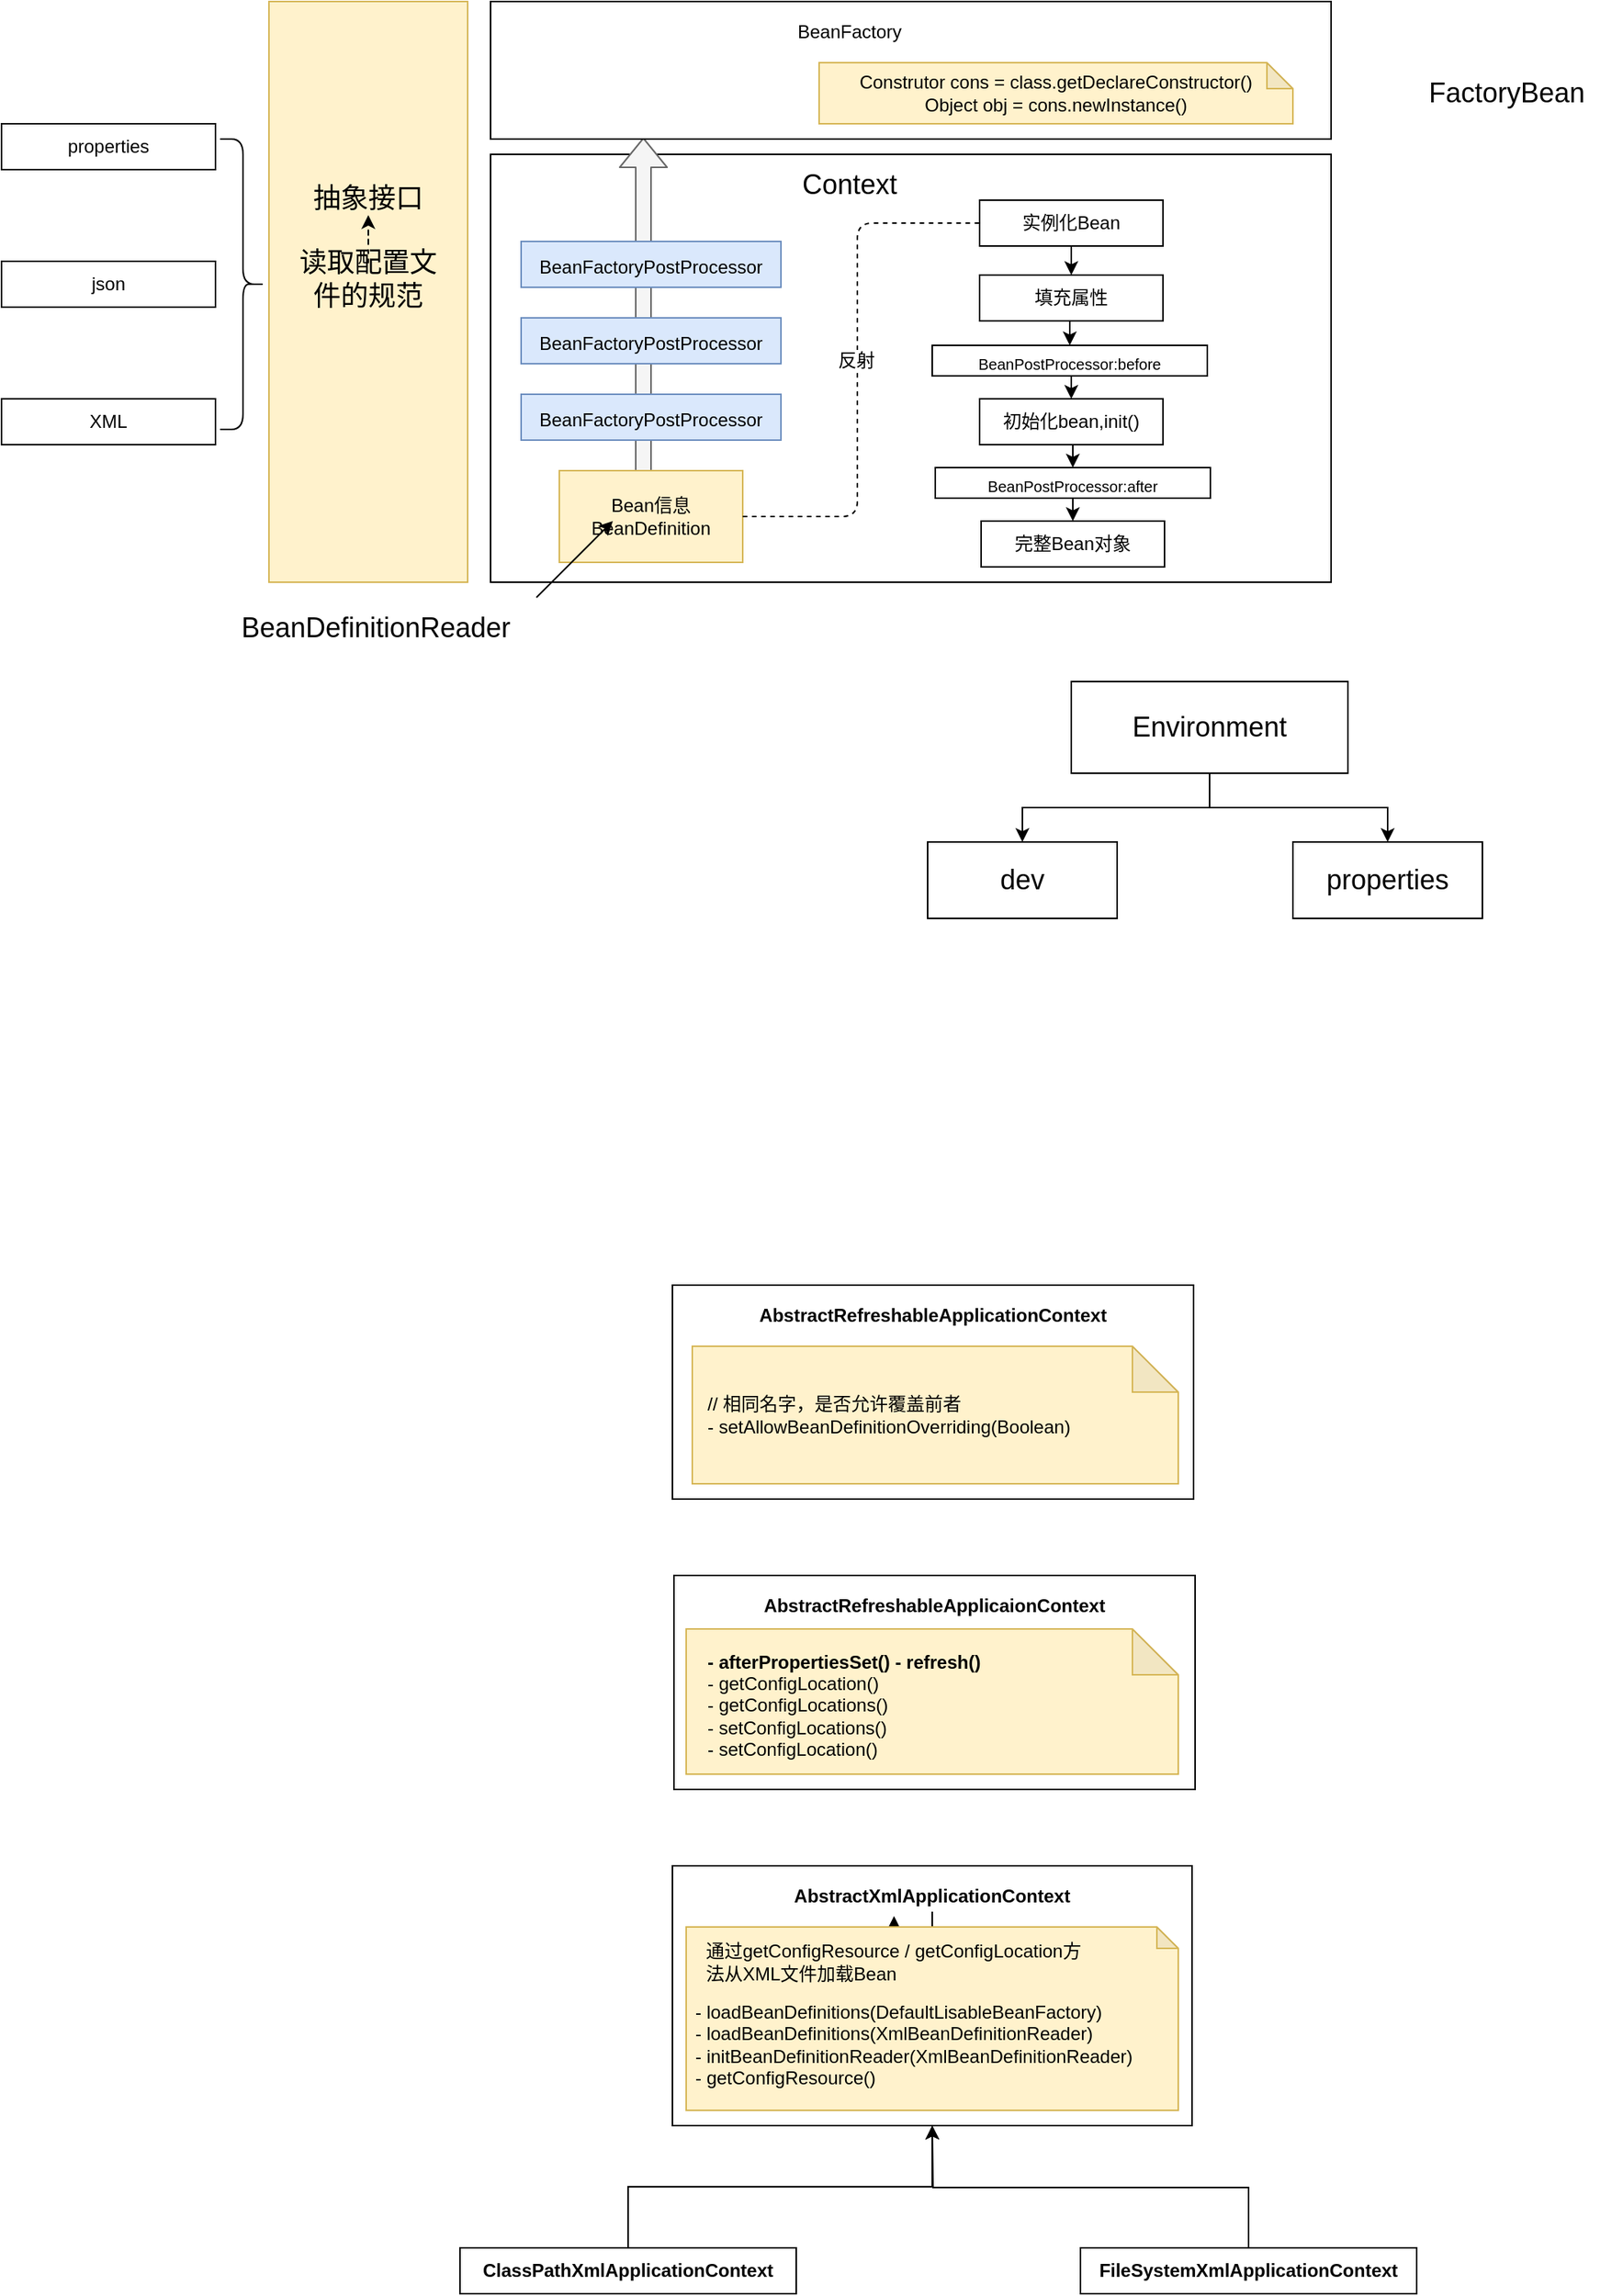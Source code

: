<mxfile version="14.9.4" type="github">
  <diagram id="Z3F_tw3M94czRbGclj0P" name="Page-1">
    <mxGraphModel dx="769" dy="793" grid="1" gridSize="10" guides="1" tooltips="1" connect="1" arrows="1" fold="1" page="1" pageScale="1" pageWidth="827" pageHeight="1169" math="0" shadow="0">
      <root>
        <mxCell id="0" />
        <mxCell id="1" parent="0" />
        <mxCell id="5_GDiPNU9crS0oqPosvT-9" value="" style="rounded=0;whiteSpace=wrap;html=1;fontSize=18;" parent="1" vertex="1">
          <mxGeometry x="360" y="210" width="550" height="280" as="geometry" />
        </mxCell>
        <mxCell id="5_GDiPNU9crS0oqPosvT-41" value="" style="shape=flexArrow;endArrow=classic;html=1;fontSize=18;fillColor=#f5f5f5;strokeColor=#666666;" parent="1" edge="1">
          <mxGeometry width="50" height="50" relative="1" as="geometry">
            <mxPoint x="460" y="420" as="sourcePoint" />
            <mxPoint x="460" y="199" as="targetPoint" />
          </mxGeometry>
        </mxCell>
        <mxCell id="5_GDiPNU9crS0oqPosvT-1" value="XML" style="rounded=0;whiteSpace=wrap;html=1;" parent="1" vertex="1">
          <mxGeometry x="40" y="370" width="140" height="30" as="geometry" />
        </mxCell>
        <mxCell id="5_GDiPNU9crS0oqPosvT-3" value="json" style="rounded=0;whiteSpace=wrap;html=1;" parent="1" vertex="1">
          <mxGeometry x="40" y="280" width="140" height="30" as="geometry" />
        </mxCell>
        <mxCell id="5_GDiPNU9crS0oqPosvT-4" value="properties" style="rounded=0;whiteSpace=wrap;html=1;" parent="1" vertex="1">
          <mxGeometry x="40" y="190" width="140" height="30" as="geometry" />
        </mxCell>
        <mxCell id="5_GDiPNU9crS0oqPosvT-7" value="" style="shape=curlyBracket;whiteSpace=wrap;html=1;rounded=1;flipH=1;" parent="1" vertex="1">
          <mxGeometry x="183" y="200" width="30" height="190" as="geometry" />
        </mxCell>
        <mxCell id="5_GDiPNU9crS0oqPosvT-8" value="BeanDefinitionReader" style="text;html=1;strokeColor=none;fillColor=none;align=center;verticalAlign=middle;whiteSpace=wrap;rounded=0;fontSize=18;" parent="1" vertex="1">
          <mxGeometry x="215" y="510" width="140" height="20" as="geometry" />
        </mxCell>
        <mxCell id="5_GDiPNU9crS0oqPosvT-10" value="Context" style="text;html=1;strokeColor=none;fillColor=none;align=center;verticalAlign=middle;whiteSpace=wrap;rounded=0;fontSize=18;" parent="1" vertex="1">
          <mxGeometry x="575" y="220" width="40" height="20" as="geometry" />
        </mxCell>
        <mxCell id="5_GDiPNU9crS0oqPosvT-15" value="" style="group" parent="1" vertex="1" connectable="0">
          <mxGeometry x="215" y="110" width="130" height="380" as="geometry" />
        </mxCell>
        <mxCell id="5_GDiPNU9crS0oqPosvT-5" value="&lt;h2&gt;&lt;br&gt;&lt;/h2&gt;" style="rounded=0;whiteSpace=wrap;html=1;fillColor=#fff2cc;strokeColor=#d6b656;" parent="5_GDiPNU9crS0oqPosvT-15" vertex="1">
          <mxGeometry width="130" height="380.0" as="geometry" />
        </mxCell>
        <mxCell id="5_GDiPNU9crS0oqPosvT-11" value="抽象接口" style="text;html=1;strokeColor=none;fillColor=none;align=center;verticalAlign=middle;whiteSpace=wrap;rounded=0;fontSize=18;" parent="5_GDiPNU9crS0oqPosvT-15" vertex="1">
          <mxGeometry x="25" y="117.353" width="80" height="22.353" as="geometry" />
        </mxCell>
        <mxCell id="5_GDiPNU9crS0oqPosvT-40" value="" style="edgeStyle=orthogonalEdgeStyle;rounded=0;orthogonalLoop=1;jettySize=auto;html=1;dashed=1;fontSize=18;" parent="5_GDiPNU9crS0oqPosvT-15" source="5_GDiPNU9crS0oqPosvT-12" target="5_GDiPNU9crS0oqPosvT-11" edge="1">
          <mxGeometry relative="1" as="geometry" />
        </mxCell>
        <mxCell id="5_GDiPNU9crS0oqPosvT-12" value="读取配置文件的规范" style="text;html=1;strokeColor=none;fillColor=none;align=center;verticalAlign=middle;whiteSpace=wrap;rounded=0;fontSize=18;" parent="5_GDiPNU9crS0oqPosvT-15" vertex="1">
          <mxGeometry x="15" y="171.264" width="100" height="22.353" as="geometry" />
        </mxCell>
        <mxCell id="5_GDiPNU9crS0oqPosvT-17" value="" style="group" parent="1" vertex="1" connectable="0">
          <mxGeometry x="405" y="417" width="120" height="60" as="geometry" />
        </mxCell>
        <mxCell id="5_GDiPNU9crS0oqPosvT-14" value="" style="rounded=0;whiteSpace=wrap;html=1;fontSize=18;fillColor=#fff2cc;strokeColor=#d6b656;" parent="5_GDiPNU9crS0oqPosvT-17" vertex="1">
          <mxGeometry width="120" height="60" as="geometry" />
        </mxCell>
        <mxCell id="5_GDiPNU9crS0oqPosvT-16" value="Bean信息&lt;br&gt;BeanDefinition" style="text;html=1;strokeColor=none;fillColor=none;align=center;verticalAlign=middle;whiteSpace=wrap;rounded=0;fontSize=12;" parent="5_GDiPNU9crS0oqPosvT-17" vertex="1">
          <mxGeometry x="15" y="20" width="90" height="20" as="geometry" />
        </mxCell>
        <mxCell id="5_GDiPNU9crS0oqPosvT-44" style="edgeStyle=orthogonalEdgeStyle;rounded=0;orthogonalLoop=1;jettySize=auto;html=1;exitX=0.5;exitY=1;exitDx=0;exitDy=0;entryX=0.5;entryY=0;entryDx=0;entryDy=0;fontSize=18;" parent="1" source="5_GDiPNU9crS0oqPosvT-19" target="5_GDiPNU9crS0oqPosvT-20" edge="1">
          <mxGeometry relative="1" as="geometry" />
        </mxCell>
        <mxCell id="5_GDiPNU9crS0oqPosvT-19" value="实例化Bean" style="rounded=0;whiteSpace=wrap;html=1;fontSize=12;" parent="1" vertex="1">
          <mxGeometry x="680" y="240" width="120" height="30" as="geometry" />
        </mxCell>
        <mxCell id="5_GDiPNU9crS0oqPosvT-45" style="edgeStyle=orthogonalEdgeStyle;rounded=0;orthogonalLoop=1;jettySize=auto;html=1;exitX=0.5;exitY=1;exitDx=0;exitDy=0;entryX=0.5;entryY=0;entryDx=0;entryDy=0;fontSize=18;" parent="1" source="5_GDiPNU9crS0oqPosvT-20" target="5_GDiPNU9crS0oqPosvT-42" edge="1">
          <mxGeometry relative="1" as="geometry" />
        </mxCell>
        <mxCell id="5_GDiPNU9crS0oqPosvT-20" value="填充属性" style="rounded=0;whiteSpace=wrap;html=1;fontSize=12;" parent="1" vertex="1">
          <mxGeometry x="680" y="289" width="120" height="30" as="geometry" />
        </mxCell>
        <mxCell id="5_GDiPNU9crS0oqPosvT-47" style="edgeStyle=orthogonalEdgeStyle;rounded=0;orthogonalLoop=1;jettySize=auto;html=1;exitX=0.5;exitY=1;exitDx=0;exitDy=0;entryX=0.5;entryY=0;entryDx=0;entryDy=0;fontSize=18;" parent="1" source="5_GDiPNU9crS0oqPosvT-21" target="5_GDiPNU9crS0oqPosvT-43" edge="1">
          <mxGeometry relative="1" as="geometry" />
        </mxCell>
        <mxCell id="5_GDiPNU9crS0oqPosvT-21" value="初始化bean,init()" style="rounded=0;whiteSpace=wrap;html=1;fontSize=12;" parent="1" vertex="1">
          <mxGeometry x="680" y="370" width="120" height="30" as="geometry" />
        </mxCell>
        <mxCell id="5_GDiPNU9crS0oqPosvT-22" value="完整Bean对象" style="rounded=0;whiteSpace=wrap;html=1;fontSize=12;" parent="1" vertex="1">
          <mxGeometry x="681" y="450" width="120" height="30" as="geometry" />
        </mxCell>
        <mxCell id="5_GDiPNU9crS0oqPosvT-23" value="" style="endArrow=none;html=1;fontSize=12;exitX=1;exitY=0.5;exitDx=0;exitDy=0;entryX=0;entryY=0.5;entryDx=0;entryDy=0;dashed=1;" parent="1" source="5_GDiPNU9crS0oqPosvT-14" target="5_GDiPNU9crS0oqPosvT-19" edge="1">
          <mxGeometry width="50" height="50" relative="1" as="geometry">
            <mxPoint x="530" y="460" as="sourcePoint" />
            <mxPoint x="580" y="410" as="targetPoint" />
            <Array as="points">
              <mxPoint x="600" y="447" />
              <mxPoint x="600" y="255" />
            </Array>
          </mxGeometry>
        </mxCell>
        <mxCell id="5_GDiPNU9crS0oqPosvT-24" value="反射" style="edgeLabel;html=1;align=center;verticalAlign=middle;resizable=0;points=[];fontSize=12;" parent="5_GDiPNU9crS0oqPosvT-23" vertex="1" connectable="0">
          <mxGeometry x="0.021" y="1" relative="1" as="geometry">
            <mxPoint as="offset" />
          </mxGeometry>
        </mxCell>
        <mxCell id="5_GDiPNU9crS0oqPosvT-25" value="" style="rounded=0;whiteSpace=wrap;html=1;fontSize=12;" parent="1" vertex="1">
          <mxGeometry x="360" y="110" width="550" height="90" as="geometry" />
        </mxCell>
        <mxCell id="5_GDiPNU9crS0oqPosvT-26" value="BeanFactory" style="text;html=1;strokeColor=none;fillColor=none;align=center;verticalAlign=middle;whiteSpace=wrap;rounded=0;fontSize=12;" parent="1" vertex="1">
          <mxGeometry x="575" y="120" width="40" height="20" as="geometry" />
        </mxCell>
        <mxCell id="5_GDiPNU9crS0oqPosvT-30" value="Construtor cons = class.getDeclareConstructor()&lt;br&gt;Object obj = cons.newInstance()" style="shape=note;whiteSpace=wrap;html=1;backgroundOutline=1;darkOpacity=0.05;fontSize=12;size=17;fillColor=#fff2cc;strokeColor=#d6b656;" parent="1" vertex="1">
          <mxGeometry x="575" y="150" width="310" height="40" as="geometry" />
        </mxCell>
        <mxCell id="5_GDiPNU9crS0oqPosvT-31" value="FactoryBean" style="text;html=1;strokeColor=none;fillColor=none;align=center;verticalAlign=middle;whiteSpace=wrap;rounded=0;fontSize=18;" parent="1" vertex="1">
          <mxGeometry x="950" y="160" width="150" height="20" as="geometry" />
        </mxCell>
        <mxCell id="5_GDiPNU9crS0oqPosvT-32" value="&lt;font style=&quot;font-size: 12px&quot;&gt;BeanFactoryPostProcessor&lt;/font&gt;" style="rounded=0;whiteSpace=wrap;html=1;fontSize=18;fillColor=#dae8fc;strokeColor=#6c8ebf;" parent="1" vertex="1">
          <mxGeometry x="380" y="367" width="170" height="30" as="geometry" />
        </mxCell>
        <mxCell id="5_GDiPNU9crS0oqPosvT-33" value="&lt;font style=&quot;font-size: 12px&quot;&gt;BeanFactoryPostProcessor&lt;/font&gt;" style="rounded=0;whiteSpace=wrap;html=1;fontSize=18;fillColor=#dae8fc;strokeColor=#6c8ebf;" parent="1" vertex="1">
          <mxGeometry x="380" y="317" width="170" height="30" as="geometry" />
        </mxCell>
        <mxCell id="5_GDiPNU9crS0oqPosvT-34" value="&lt;font style=&quot;font-size: 12px&quot;&gt;BeanFactoryPostProcessor&lt;/font&gt;" style="rounded=0;whiteSpace=wrap;html=1;fontSize=18;fillColor=#dae8fc;strokeColor=#6c8ebf;" parent="1" vertex="1">
          <mxGeometry x="380" y="267" width="170" height="30" as="geometry" />
        </mxCell>
        <mxCell id="5_GDiPNU9crS0oqPosvT-46" style="edgeStyle=orthogonalEdgeStyle;rounded=0;orthogonalLoop=1;jettySize=auto;html=1;exitX=0.5;exitY=1;exitDx=0;exitDy=0;entryX=0.5;entryY=0;entryDx=0;entryDy=0;fontSize=18;" parent="1" source="5_GDiPNU9crS0oqPosvT-42" target="5_GDiPNU9crS0oqPosvT-21" edge="1">
          <mxGeometry relative="1" as="geometry" />
        </mxCell>
        <mxCell id="5_GDiPNU9crS0oqPosvT-42" value="&lt;font style=&quot;font-size: 10px&quot;&gt;BeanPostProcessor:before&lt;/font&gt;" style="rounded=0;whiteSpace=wrap;html=1;fontSize=18;" parent="1" vertex="1">
          <mxGeometry x="649" y="335" width="180" height="20" as="geometry" />
        </mxCell>
        <mxCell id="5_GDiPNU9crS0oqPosvT-48" style="edgeStyle=orthogonalEdgeStyle;rounded=0;orthogonalLoop=1;jettySize=auto;html=1;exitX=0.5;exitY=1;exitDx=0;exitDy=0;entryX=0.5;entryY=0;entryDx=0;entryDy=0;fontSize=18;" parent="1" source="5_GDiPNU9crS0oqPosvT-43" target="5_GDiPNU9crS0oqPosvT-22" edge="1">
          <mxGeometry relative="1" as="geometry" />
        </mxCell>
        <mxCell id="5_GDiPNU9crS0oqPosvT-43" value="&lt;font style=&quot;font-size: 10px&quot;&gt;BeanPostProcessor:after&lt;/font&gt;" style="rounded=0;whiteSpace=wrap;html=1;fontSize=18;" parent="1" vertex="1">
          <mxGeometry x="651" y="415" width="180" height="20" as="geometry" />
        </mxCell>
        <mxCell id="5_GDiPNU9crS0oqPosvT-56" style="edgeStyle=orthogonalEdgeStyle;rounded=0;orthogonalLoop=1;jettySize=auto;html=1;exitX=0.5;exitY=1;exitDx=0;exitDy=0;entryX=0.5;entryY=0;entryDx=0;entryDy=0;fontSize=18;" parent="1" source="5_GDiPNU9crS0oqPosvT-51" target="5_GDiPNU9crS0oqPosvT-52" edge="1">
          <mxGeometry relative="1" as="geometry" />
        </mxCell>
        <mxCell id="5_GDiPNU9crS0oqPosvT-57" style="edgeStyle=orthogonalEdgeStyle;rounded=0;orthogonalLoop=1;jettySize=auto;html=1;exitX=0.5;exitY=1;exitDx=0;exitDy=0;entryX=0.5;entryY=0;entryDx=0;entryDy=0;fontSize=18;" parent="1" source="5_GDiPNU9crS0oqPosvT-51" target="5_GDiPNU9crS0oqPosvT-53" edge="1">
          <mxGeometry relative="1" as="geometry" />
        </mxCell>
        <mxCell id="5_GDiPNU9crS0oqPosvT-51" value="Environment" style="rounded=0;whiteSpace=wrap;html=1;fontSize=18;" parent="1" vertex="1">
          <mxGeometry x="740" y="555" width="181" height="60" as="geometry" />
        </mxCell>
        <mxCell id="5_GDiPNU9crS0oqPosvT-52" value="dev" style="rounded=0;whiteSpace=wrap;html=1;fontSize=18;" parent="1" vertex="1">
          <mxGeometry x="646" y="660" width="124" height="50" as="geometry" />
        </mxCell>
        <mxCell id="5_GDiPNU9crS0oqPosvT-53" value="properties" style="rounded=0;whiteSpace=wrap;html=1;fontSize=18;" parent="1" vertex="1">
          <mxGeometry x="885" y="660" width="124" height="50" as="geometry" />
        </mxCell>
        <mxCell id="5_GDiPNU9crS0oqPosvT-55" value="" style="endArrow=classic;html=1;fontSize=18;" parent="1" edge="1">
          <mxGeometry width="50" height="50" relative="1" as="geometry">
            <mxPoint x="390" y="500" as="sourcePoint" />
            <mxPoint x="440" y="450" as="targetPoint" />
          </mxGeometry>
        </mxCell>
        <mxCell id="OTE-AY7KIIRI73GwRqa_-8" style="edgeStyle=orthogonalEdgeStyle;rounded=0;orthogonalLoop=1;jettySize=auto;html=1;exitX=0.5;exitY=0;exitDx=0;exitDy=0;entryX=0.5;entryY=1;entryDx=0;entryDy=0;" edge="1" parent="1" source="OTE-AY7KIIRI73GwRqa_-1" target="OTE-AY7KIIRI73GwRqa_-3">
          <mxGeometry relative="1" as="geometry" />
        </mxCell>
        <mxCell id="OTE-AY7KIIRI73GwRqa_-1" value="&lt;b&gt;ClassPathXmlApplicationContext&lt;/b&gt;" style="rounded=0;whiteSpace=wrap;html=1;" vertex="1" parent="1">
          <mxGeometry x="340" y="1580" width="220" height="30" as="geometry" />
        </mxCell>
        <mxCell id="OTE-AY7KIIRI73GwRqa_-9" style="edgeStyle=orthogonalEdgeStyle;rounded=0;orthogonalLoop=1;jettySize=auto;html=1;exitX=0.5;exitY=0;exitDx=0;exitDy=0;" edge="1" parent="1" source="OTE-AY7KIIRI73GwRqa_-2">
          <mxGeometry relative="1" as="geometry">
            <mxPoint x="649" y="1500" as="targetPoint" />
          </mxGeometry>
        </mxCell>
        <mxCell id="OTE-AY7KIIRI73GwRqa_-2" value="&lt;b&gt;FileSystemXmlApplicationContext&lt;/b&gt;" style="rounded=0;whiteSpace=wrap;html=1;" vertex="1" parent="1">
          <mxGeometry x="746" y="1580" width="220" height="30" as="geometry" />
        </mxCell>
        <mxCell id="OTE-AY7KIIRI73GwRqa_-10" value="" style="group" vertex="1" connectable="0" parent="1">
          <mxGeometry x="479" y="1330" width="340" height="170" as="geometry" />
        </mxCell>
        <mxCell id="OTE-AY7KIIRI73GwRqa_-3" value="" style="rounded=0;whiteSpace=wrap;html=1;" vertex="1" parent="OTE-AY7KIIRI73GwRqa_-10">
          <mxGeometry width="340" height="170" as="geometry" />
        </mxCell>
        <mxCell id="OTE-AY7KIIRI73GwRqa_-11" value="" style="edgeStyle=orthogonalEdgeStyle;rounded=0;orthogonalLoop=1;jettySize=auto;html=1;" edge="1" parent="OTE-AY7KIIRI73GwRqa_-10" source="OTE-AY7KIIRI73GwRqa_-4" target="OTE-AY7KIIRI73GwRqa_-6">
          <mxGeometry relative="1" as="geometry" />
        </mxCell>
        <mxCell id="OTE-AY7KIIRI73GwRqa_-12" value="" style="edgeStyle=orthogonalEdgeStyle;rounded=0;orthogonalLoop=1;jettySize=auto;html=1;" edge="1" parent="OTE-AY7KIIRI73GwRqa_-10" source="OTE-AY7KIIRI73GwRqa_-4" target="OTE-AY7KIIRI73GwRqa_-6">
          <mxGeometry relative="1" as="geometry" />
        </mxCell>
        <mxCell id="OTE-AY7KIIRI73GwRqa_-4" value="&lt;b&gt;AbstractXmlApplicationContext&lt;/b&gt;" style="text;html=1;strokeColor=none;fillColor=none;align=center;verticalAlign=middle;whiteSpace=wrap;rounded=0;" vertex="1" parent="OTE-AY7KIIRI73GwRqa_-10">
          <mxGeometry x="80" y="10" width="180" height="20" as="geometry" />
        </mxCell>
        <mxCell id="OTE-AY7KIIRI73GwRqa_-5" value="" style="shape=note;whiteSpace=wrap;html=1;backgroundOutline=1;darkOpacity=0.05;size=14;fillColor=#fff2cc;strokeColor=#d6b656;" vertex="1" parent="OTE-AY7KIIRI73GwRqa_-10">
          <mxGeometry x="9" y="40" width="322" height="120" as="geometry" />
        </mxCell>
        <mxCell id="OTE-AY7KIIRI73GwRqa_-6" value="通过getConfigResource / getConfigLocation方法从XML文件加载Bean" style="text;html=1;strokeColor=none;fillColor=none;align=left;verticalAlign=middle;whiteSpace=wrap;rounded=0;" vertex="1" parent="OTE-AY7KIIRI73GwRqa_-10">
          <mxGeometry x="20" y="33" width="250" height="60" as="geometry" />
        </mxCell>
        <mxCell id="OTE-AY7KIIRI73GwRqa_-7" value="- loadBeanDefinitions(DefaultLisableBeanFactory)&lt;br&gt;&lt;div&gt;&lt;span&gt;- loadBeanDefinitions(XmlBeanDefinitionReader)&lt;/span&gt;&lt;/div&gt;&lt;div&gt;&lt;span&gt;- initBeanDefinitionReader(XmlBeanDefinitionReader)&lt;/span&gt;&lt;/div&gt;&lt;div&gt;&lt;span&gt;- getConfigResource()&lt;/span&gt;&lt;/div&gt;" style="text;html=1;strokeColor=none;fillColor=none;align=left;verticalAlign=middle;whiteSpace=wrap;rounded=0;" vertex="1" parent="OTE-AY7KIIRI73GwRqa_-10">
          <mxGeometry x="13" y="67" width="307" height="100" as="geometry" />
        </mxCell>
        <mxCell id="OTE-AY7KIIRI73GwRqa_-17" value="" style="group" vertex="1" connectable="0" parent="1">
          <mxGeometry x="480" y="1140" width="341" height="140" as="geometry" />
        </mxCell>
        <mxCell id="OTE-AY7KIIRI73GwRqa_-13" value="" style="rounded=0;whiteSpace=wrap;html=1;align=left;" vertex="1" parent="OTE-AY7KIIRI73GwRqa_-17">
          <mxGeometry width="341" height="140" as="geometry" />
        </mxCell>
        <mxCell id="OTE-AY7KIIRI73GwRqa_-14" value="AbstractRefreshableApplicaionContext" style="text;html=1;strokeColor=none;fillColor=none;align=center;verticalAlign=middle;whiteSpace=wrap;rounded=0;fontStyle=1" vertex="1" parent="OTE-AY7KIIRI73GwRqa_-17">
          <mxGeometry x="70" y="10" width="201" height="20" as="geometry" />
        </mxCell>
        <mxCell id="OTE-AY7KIIRI73GwRqa_-15" value="" style="shape=note;whiteSpace=wrap;html=1;backgroundOutline=1;darkOpacity=0.05;align=left;fillColor=#fff2cc;strokeColor=#d6b656;" vertex="1" parent="OTE-AY7KIIRI73GwRqa_-17">
          <mxGeometry x="8" y="35" width="322" height="95" as="geometry" />
        </mxCell>
        <mxCell id="OTE-AY7KIIRI73GwRqa_-16" value="&lt;b&gt;- afterPropertiesSet() - refresh()&lt;/b&gt;&lt;br&gt;- getConfigLocation()&lt;br&gt;- getConfigLocations()&lt;br&gt;- setConfigLocations()&lt;br&gt;- setConfigLocation()" style="text;html=1;strokeColor=none;fillColor=none;align=left;verticalAlign=middle;whiteSpace=wrap;rounded=0;" vertex="1" parent="OTE-AY7KIIRI73GwRqa_-17">
          <mxGeometry x="20" y="45" width="240" height="80" as="geometry" />
        </mxCell>
        <mxCell id="OTE-AY7KIIRI73GwRqa_-18" value="" style="rounded=0;whiteSpace=wrap;html=1;align=left;" vertex="1" parent="1">
          <mxGeometry x="479" y="950" width="341" height="140" as="geometry" />
        </mxCell>
        <mxCell id="OTE-AY7KIIRI73GwRqa_-19" value="AbstractRefreshableApplicationContext" style="text;html=1;strokeColor=none;fillColor=none;align=center;verticalAlign=middle;whiteSpace=wrap;rounded=0;fontStyle=1" vertex="1" parent="1">
          <mxGeometry x="539.5" y="960" width="219" height="20" as="geometry" />
        </mxCell>
        <mxCell id="OTE-AY7KIIRI73GwRqa_-20" value="" style="shape=note;whiteSpace=wrap;html=1;backgroundOutline=1;darkOpacity=0.05;align=left;fillColor=#fff2cc;strokeColor=#d6b656;" vertex="1" parent="1">
          <mxGeometry x="492" y="990" width="318" height="90" as="geometry" />
        </mxCell>
        <mxCell id="OTE-AY7KIIRI73GwRqa_-21" value="// 相同名字，是否允许覆盖前者&lt;br&gt;- setAllowBeanDefinitionOverriding(Boolean)&lt;br&gt;" style="text;html=1;strokeColor=none;fillColor=none;align=left;verticalAlign=middle;whiteSpace=wrap;rounded=0;" vertex="1" parent="1">
          <mxGeometry x="500" y="1000" width="290" height="70" as="geometry" />
        </mxCell>
      </root>
    </mxGraphModel>
  </diagram>
</mxfile>
